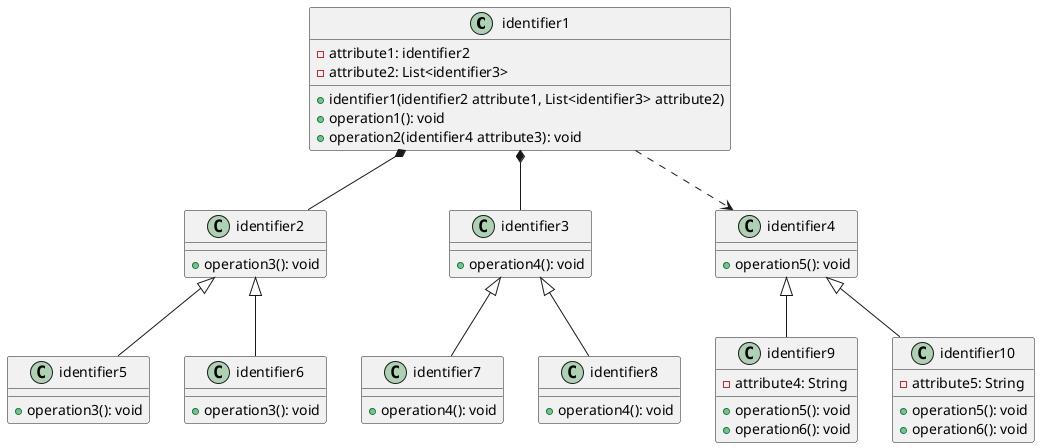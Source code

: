 @startuml
class identifier1 {
    - attribute1: identifier2
    - attribute2: List<identifier3>
    + identifier1(identifier2 attribute1, List<identifier3> attribute2)
    + operation1(): void
    + operation2(identifier4 attribute3): void
}

class identifier2 {
    + operation3(): void
}

class identifier3 {
    + operation4(): void
}

class identifier4 {
    + operation5(): void
}

class identifier5 {
    + operation3(): void
}

class identifier6 {
    + operation3(): void
}

class identifier7 {
    + operation4(): void
}

class identifier8 {
    + operation4(): void
}

class identifier9 {
    - attribute4: String
    + operation5(): void
    + operation6(): void
}

class identifier10 {
    - attribute5: String
    + operation5(): void
    + operation6(): void
}

identifier1 *-- identifier2
identifier1 *-- identifier3
identifier1 ..> identifier4
identifier2 <|-- identifier5
identifier2 <|-- identifier6
identifier3 <|-- identifier7
identifier3 <|-- identifier8
identifier4 <|-- identifier9
identifier4 <|-- identifier10
@enduml